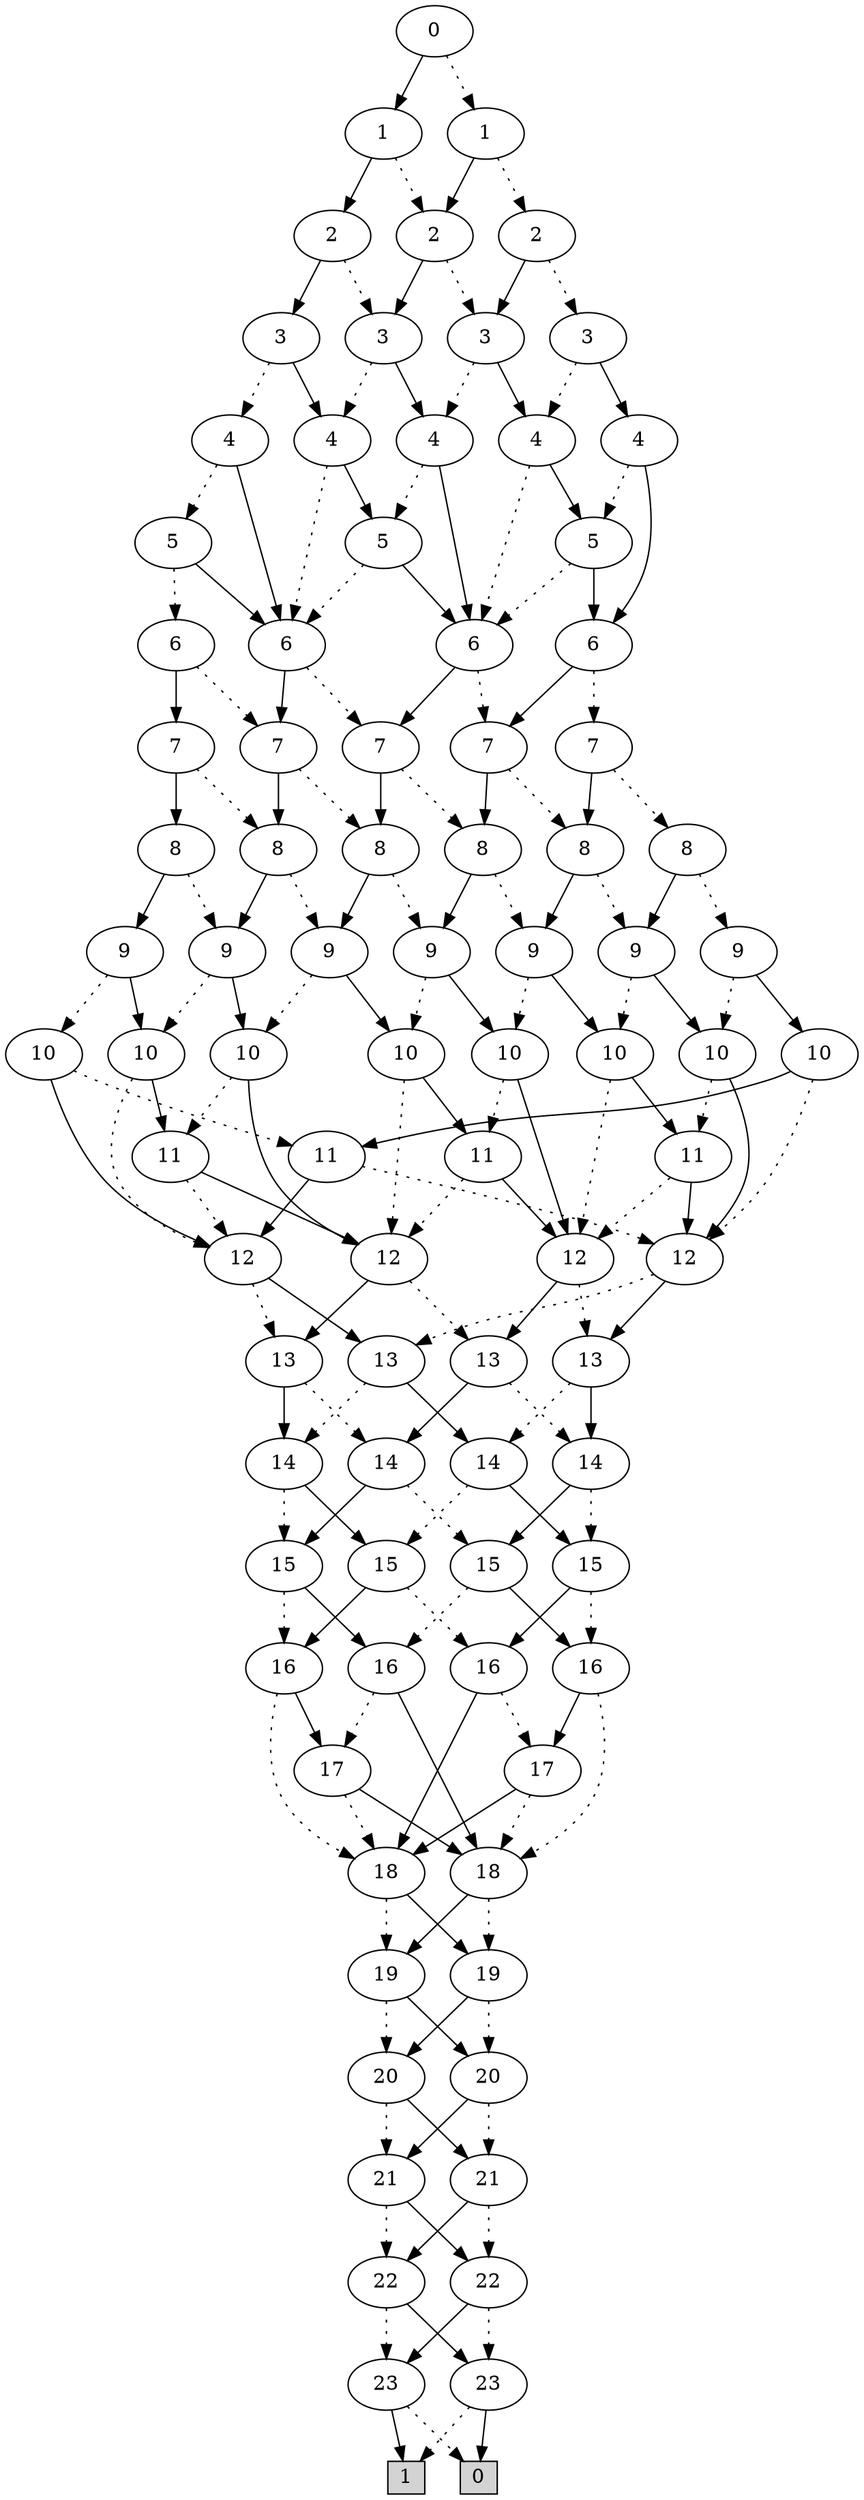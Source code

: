 digraph G {
0 [shape=box, label="0", style=filled, shape=box, height=0.3, width=0.3];
1 [shape=box, label="1", style=filled, shape=box, height=0.3, width=0.3];
1469 [label="0"];
1469 -> 1460 [style=dotted];
1469 -> 1468 [style=filled];
1460 [label="1"];
1460 -> 1456 [style=dotted];
1460 -> 1459 [style=filled];
1456 [label="2"];
1456 -> 1448 [style=dotted];
1456 -> 1455 [style=filled];
1448 [label="3"];
1448 -> 1447 [style=dotted];
1448 -> 273 [style=filled];
1447 [label="4"];
1447 -> 271 [style=dotted];
1447 -> 272 [style=filled];
271 [label="6"];
271 -> 199 [style=dotted];
271 -> 270 [style=filled];
199 [label="7"];
199 -> 183 [style=dotted];
199 -> 198 [style=filled];
183 [label="8"];
183 -> 176 [style=dotted];
183 -> 182 [style=filled];
176 [label="9"];
176 -> 175 [style=dotted];
176 -> 172 [style=filled];
175 [label="10"];
175 -> 170 [style=dotted];
175 -> 171 [style=filled];
170 [label="12"];
170 -> 160 [style=dotted];
170 -> 169 [style=filled];
160 [label="13"];
160 -> 157 [style=dotted];
160 -> 159 [style=filled];
157 [label="14"];
157 -> 738 [style=dotted];
157 -> 732 [style=filled];
738 [label="15"];
738 -> 731 [style=dotted];
738 -> 726 [style=filled];
731 [label="16"];
731 -> 729 [style=dotted];
731 -> 723 [style=filled];
729 [label="17"];
729 -> 724 [style=dotted];
729 -> 723 [style=filled];
724 [label="18"];
724 -> 722 [style=dotted];
724 -> 721 [style=filled];
722 [label="19"];
722 -> 720 [style=dotted];
722 -> 719 [style=filled];
720 [label="20"];
720 -> 388 [style=dotted];
720 -> 387 [style=filled];
388 [label="21"];
388 -> 386 [style=dotted];
388 -> 385 [style=filled];
386 [label="22"];
386 -> 49 [style=dotted];
386 -> 48 [style=filled];
49 [label="23"];
49 -> 1 [style=dotted];
49 -> 0 [style=filled];
48 [label="23"];
48 -> 0 [style=dotted];
48 -> 1 [style=filled];
385 [label="22"];
385 -> 48 [style=dotted];
385 -> 49 [style=filled];
387 [label="21"];
387 -> 385 [style=dotted];
387 -> 386 [style=filled];
719 [label="20"];
719 -> 387 [style=dotted];
719 -> 388 [style=filled];
721 [label="19"];
721 -> 719 [style=dotted];
721 -> 720 [style=filled];
723 [label="18"];
723 -> 721 [style=dotted];
723 -> 722 [style=filled];
726 [label="16"];
726 -> 723 [style=dotted];
726 -> 725 [style=filled];
725 [label="17"];
725 -> 723 [style=dotted];
725 -> 724 [style=filled];
732 [label="15"];
732 -> 730 [style=dotted];
732 -> 731 [style=filled];
730 [label="16"];
730 -> 724 [style=dotted];
730 -> 729 [style=filled];
159 [label="14"];
159 -> 732 [style=dotted];
159 -> 737 [style=filled];
737 [label="15"];
737 -> 727 [style=dotted];
737 -> 730 [style=filled];
727 [label="16"];
727 -> 725 [style=dotted];
727 -> 724 [style=filled];
169 [label="13"];
169 -> 159 [style=dotted];
169 -> 162 [style=filled];
162 [label="14"];
162 -> 737 [style=dotted];
162 -> 728 [style=filled];
728 [label="15"];
728 -> 726 [style=dotted];
728 -> 727 [style=filled];
171 [label="11"];
171 -> 170 [style=dotted];
171 -> 161 [style=filled];
161 [label="12"];
161 -> 158 [style=dotted];
161 -> 160 [style=filled];
158 [label="13"];
158 -> 156 [style=dotted];
158 -> 157 [style=filled];
156 [label="14"];
156 -> 728 [style=dotted];
156 -> 738 [style=filled];
172 [label="10"];
172 -> 171 [style=dotted];
172 -> 161 [style=filled];
182 [label="9"];
182 -> 181 [style=dotted];
182 -> 175 [style=filled];
181 [label="10"];
181 -> 180 [style=dotted];
181 -> 170 [style=filled];
180 [label="11"];
180 -> 179 [style=dotted];
180 -> 170 [style=filled];
179 [label="12"];
179 -> 169 [style=dotted];
179 -> 163 [style=filled];
163 [label="13"];
163 -> 162 [style=dotted];
163 -> 156 [style=filled];
198 [label="8"];
198 -> 182 [style=dotted];
198 -> 197 [style=filled];
197 [label="9"];
197 -> 196 [style=dotted];
197 -> 181 [style=filled];
196 [label="10"];
196 -> 179 [style=dotted];
196 -> 180 [style=filled];
270 [label="7"];
270 -> 198 [style=dotted];
270 -> 245 [style=filled];
245 [label="8"];
245 -> 197 [style=dotted];
245 -> 244 [style=filled];
244 [label="9"];
244 -> 241 [style=dotted];
244 -> 196 [style=filled];
241 [label="10"];
241 -> 186 [style=dotted];
241 -> 179 [style=filled];
186 [label="11"];
186 -> 164 [style=dotted];
186 -> 179 [style=filled];
164 [label="12"];
164 -> 163 [style=dotted];
164 -> 158 [style=filled];
272 [label="5"];
272 -> 271 [style=dotted];
272 -> 200 [style=filled];
200 [label="6"];
200 -> 184 [style=dotted];
200 -> 199 [style=filled];
184 [label="7"];
184 -> 177 [style=dotted];
184 -> 183 [style=filled];
177 [label="8"];
177 -> 173 [style=dotted];
177 -> 176 [style=filled];
173 [label="9"];
173 -> 172 [style=dotted];
173 -> 166 [style=filled];
166 [label="10"];
166 -> 161 [style=dotted];
166 -> 165 [style=filled];
165 [label="11"];
165 -> 161 [style=dotted];
165 -> 164 [style=filled];
273 [label="4"];
273 -> 272 [style=dotted];
273 -> 200 [style=filled];
1455 [label="3"];
1455 -> 1454 [style=dotted];
1455 -> 1447 [style=filled];
1454 [label="4"];
1454 -> 1453 [style=dotted];
1454 -> 271 [style=filled];
1453 [label="5"];
1453 -> 1452 [style=dotted];
1453 -> 271 [style=filled];
1452 [label="6"];
1452 -> 270 [style=dotted];
1452 -> 1451 [style=filled];
1451 [label="7"];
1451 -> 245 [style=dotted];
1451 -> 1450 [style=filled];
1450 [label="8"];
1450 -> 244 [style=dotted];
1450 -> 1449 [style=filled];
1449 [label="9"];
1449 -> 187 [style=dotted];
1449 -> 241 [style=filled];
187 [label="10"];
187 -> 164 [style=dotted];
187 -> 186 [style=filled];
1459 [label="2"];
1459 -> 1455 [style=dotted];
1459 -> 1458 [style=filled];
1458 [label="3"];
1458 -> 1457 [style=dotted];
1458 -> 1454 [style=filled];
1457 [label="4"];
1457 -> 1452 [style=dotted];
1457 -> 1453 [style=filled];
1468 [label="1"];
1468 -> 1459 [style=dotted];
1468 -> 1467 [style=filled];
1467 [label="2"];
1467 -> 1458 [style=dotted];
1467 -> 1466 [style=filled];
1466 [label="3"];
1466 -> 1465 [style=dotted];
1466 -> 1457 [style=filled];
1465 [label="4"];
1465 -> 1464 [style=dotted];
1465 -> 1452 [style=filled];
1464 [label="5"];
1464 -> 1463 [style=dotted];
1464 -> 1452 [style=filled];
1463 [label="6"];
1463 -> 1451 [style=dotted];
1463 -> 1462 [style=filled];
1462 [label="7"];
1462 -> 1450 [style=dotted];
1462 -> 1461 [style=filled];
1461 [label="8"];
1461 -> 1449 [style=dotted];
1461 -> 188 [style=filled];
188 [label="9"];
188 -> 167 [style=dotted];
188 -> 187 [style=filled];
167 [label="10"];
167 -> 165 [style=dotted];
167 -> 164 [style=filled];
}
